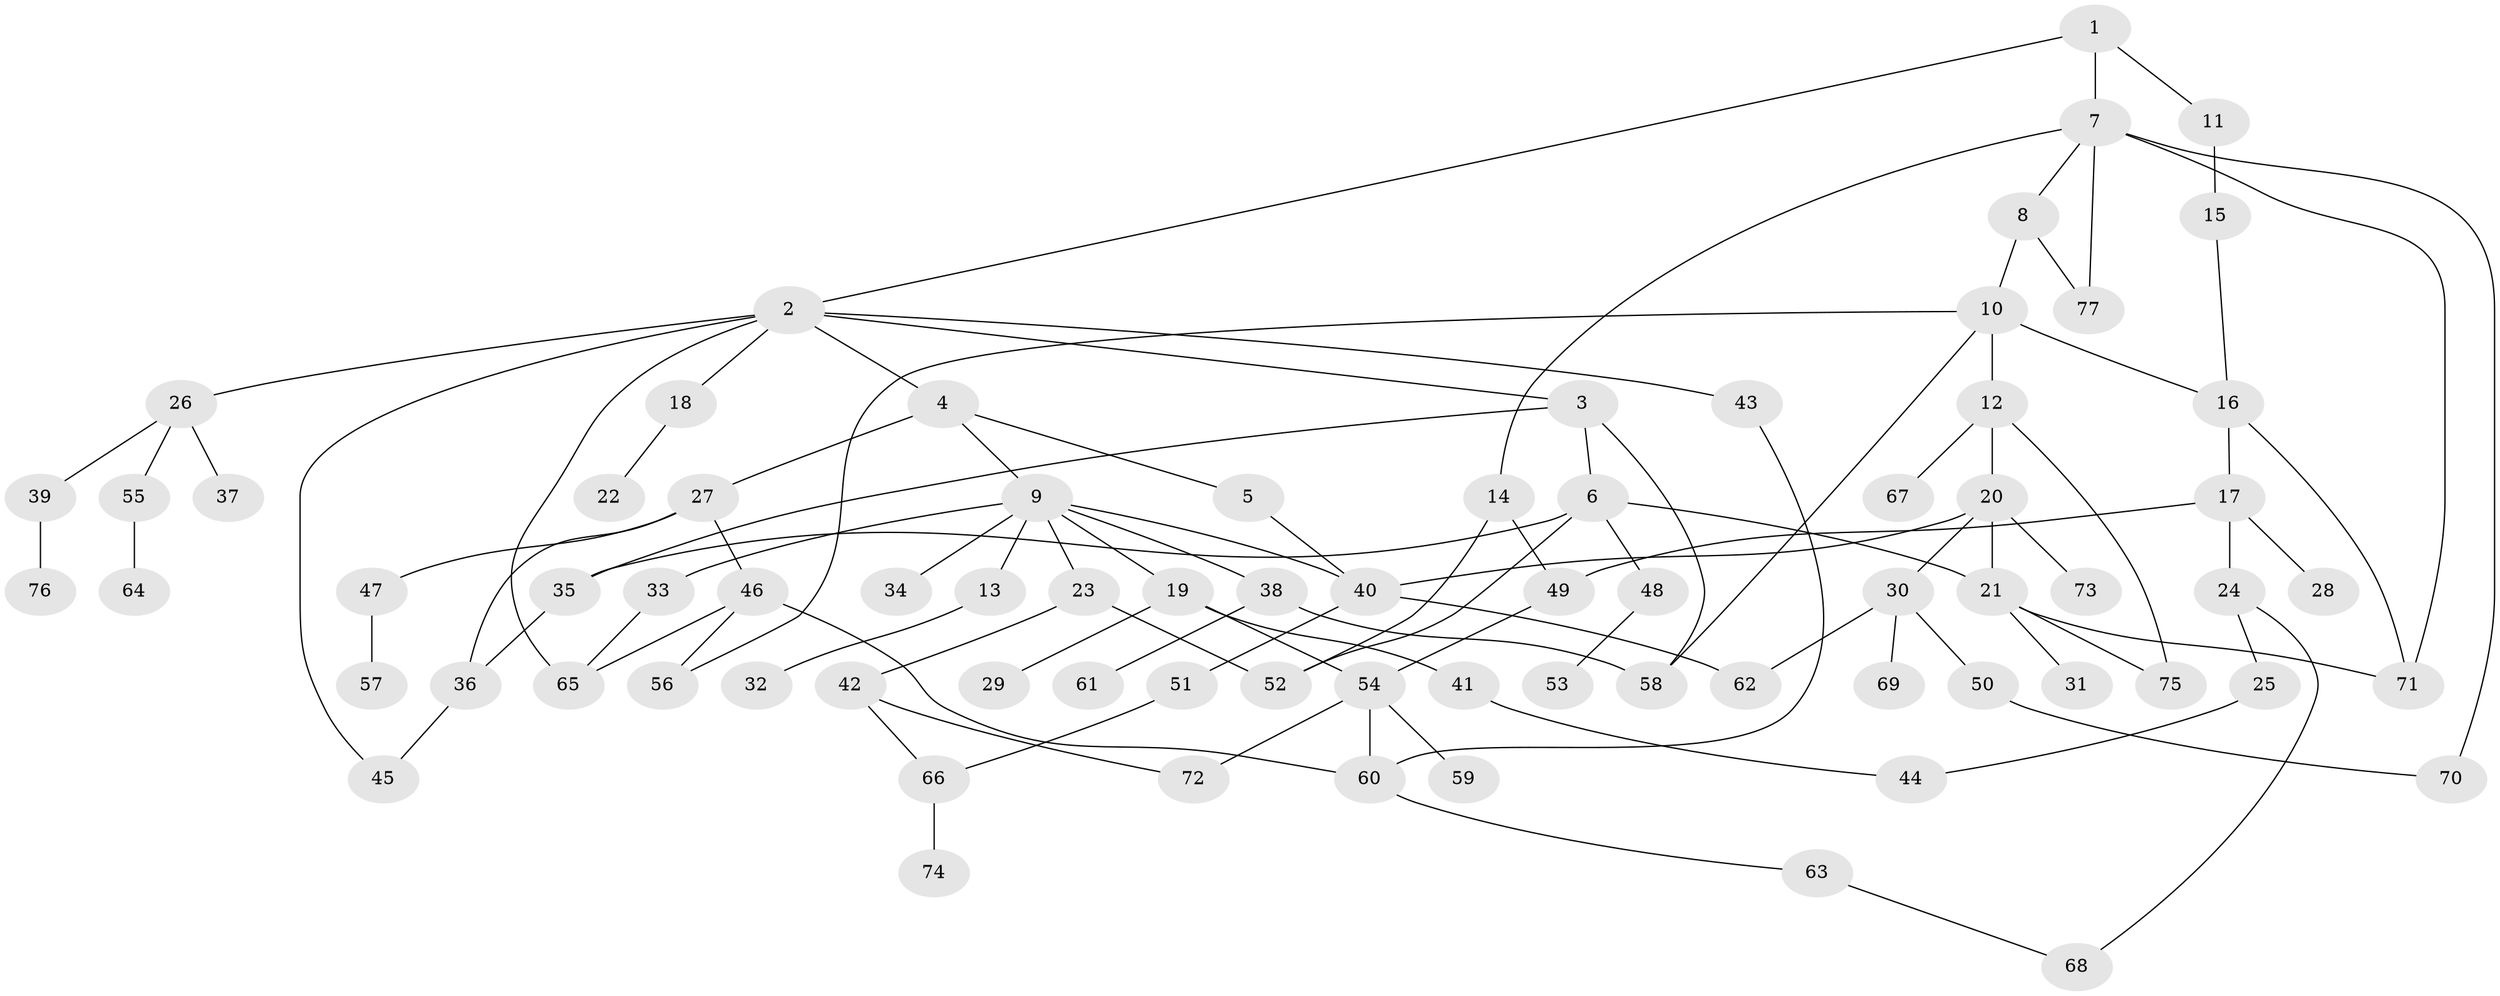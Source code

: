 // coarse degree distribution, {7: 0.05660377358490566, 8: 0.018867924528301886, 4: 0.09433962264150944, 10: 0.018867924528301886, 2: 0.22641509433962265, 5: 0.1509433962264151, 3: 0.11320754716981132, 1: 0.32075471698113206}
// Generated by graph-tools (version 1.1) at 2025/23/03/03/25 07:23:35]
// undirected, 77 vertices, 104 edges
graph export_dot {
graph [start="1"]
  node [color=gray90,style=filled];
  1;
  2;
  3;
  4;
  5;
  6;
  7;
  8;
  9;
  10;
  11;
  12;
  13;
  14;
  15;
  16;
  17;
  18;
  19;
  20;
  21;
  22;
  23;
  24;
  25;
  26;
  27;
  28;
  29;
  30;
  31;
  32;
  33;
  34;
  35;
  36;
  37;
  38;
  39;
  40;
  41;
  42;
  43;
  44;
  45;
  46;
  47;
  48;
  49;
  50;
  51;
  52;
  53;
  54;
  55;
  56;
  57;
  58;
  59;
  60;
  61;
  62;
  63;
  64;
  65;
  66;
  67;
  68;
  69;
  70;
  71;
  72;
  73;
  74;
  75;
  76;
  77;
  1 -- 2;
  1 -- 7;
  1 -- 11;
  2 -- 3;
  2 -- 4;
  2 -- 18;
  2 -- 26;
  2 -- 43;
  2 -- 45;
  2 -- 65;
  3 -- 6;
  3 -- 58;
  3 -- 35;
  4 -- 5;
  4 -- 9;
  4 -- 27;
  5 -- 40;
  6 -- 35;
  6 -- 48;
  6 -- 52;
  6 -- 21;
  7 -- 8;
  7 -- 14;
  7 -- 71;
  7 -- 77;
  7 -- 70;
  8 -- 10;
  8 -- 77;
  9 -- 13;
  9 -- 19;
  9 -- 23;
  9 -- 33;
  9 -- 34;
  9 -- 38;
  9 -- 40;
  10 -- 12;
  10 -- 56;
  10 -- 58;
  10 -- 16;
  11 -- 15;
  12 -- 20;
  12 -- 67;
  12 -- 75;
  13 -- 32;
  14 -- 49;
  14 -- 52;
  15 -- 16;
  16 -- 17;
  16 -- 71;
  17 -- 24;
  17 -- 28;
  17 -- 49;
  18 -- 22;
  19 -- 29;
  19 -- 41;
  19 -- 54;
  20 -- 21;
  20 -- 30;
  20 -- 40;
  20 -- 73;
  21 -- 31;
  21 -- 75;
  21 -- 71;
  23 -- 42;
  23 -- 52;
  24 -- 25;
  24 -- 68;
  25 -- 44;
  26 -- 37;
  26 -- 39;
  26 -- 55;
  27 -- 46;
  27 -- 47;
  27 -- 36;
  30 -- 50;
  30 -- 69;
  30 -- 62;
  33 -- 65;
  35 -- 36;
  36 -- 45;
  38 -- 61;
  38 -- 58;
  39 -- 76;
  40 -- 51;
  40 -- 62;
  41 -- 44;
  42 -- 66;
  42 -- 72;
  43 -- 60;
  46 -- 65;
  46 -- 60;
  46 -- 56;
  47 -- 57;
  48 -- 53;
  49 -- 54;
  50 -- 70;
  51 -- 66;
  54 -- 59;
  54 -- 60;
  54 -- 72;
  55 -- 64;
  60 -- 63;
  63 -- 68;
  66 -- 74;
}
